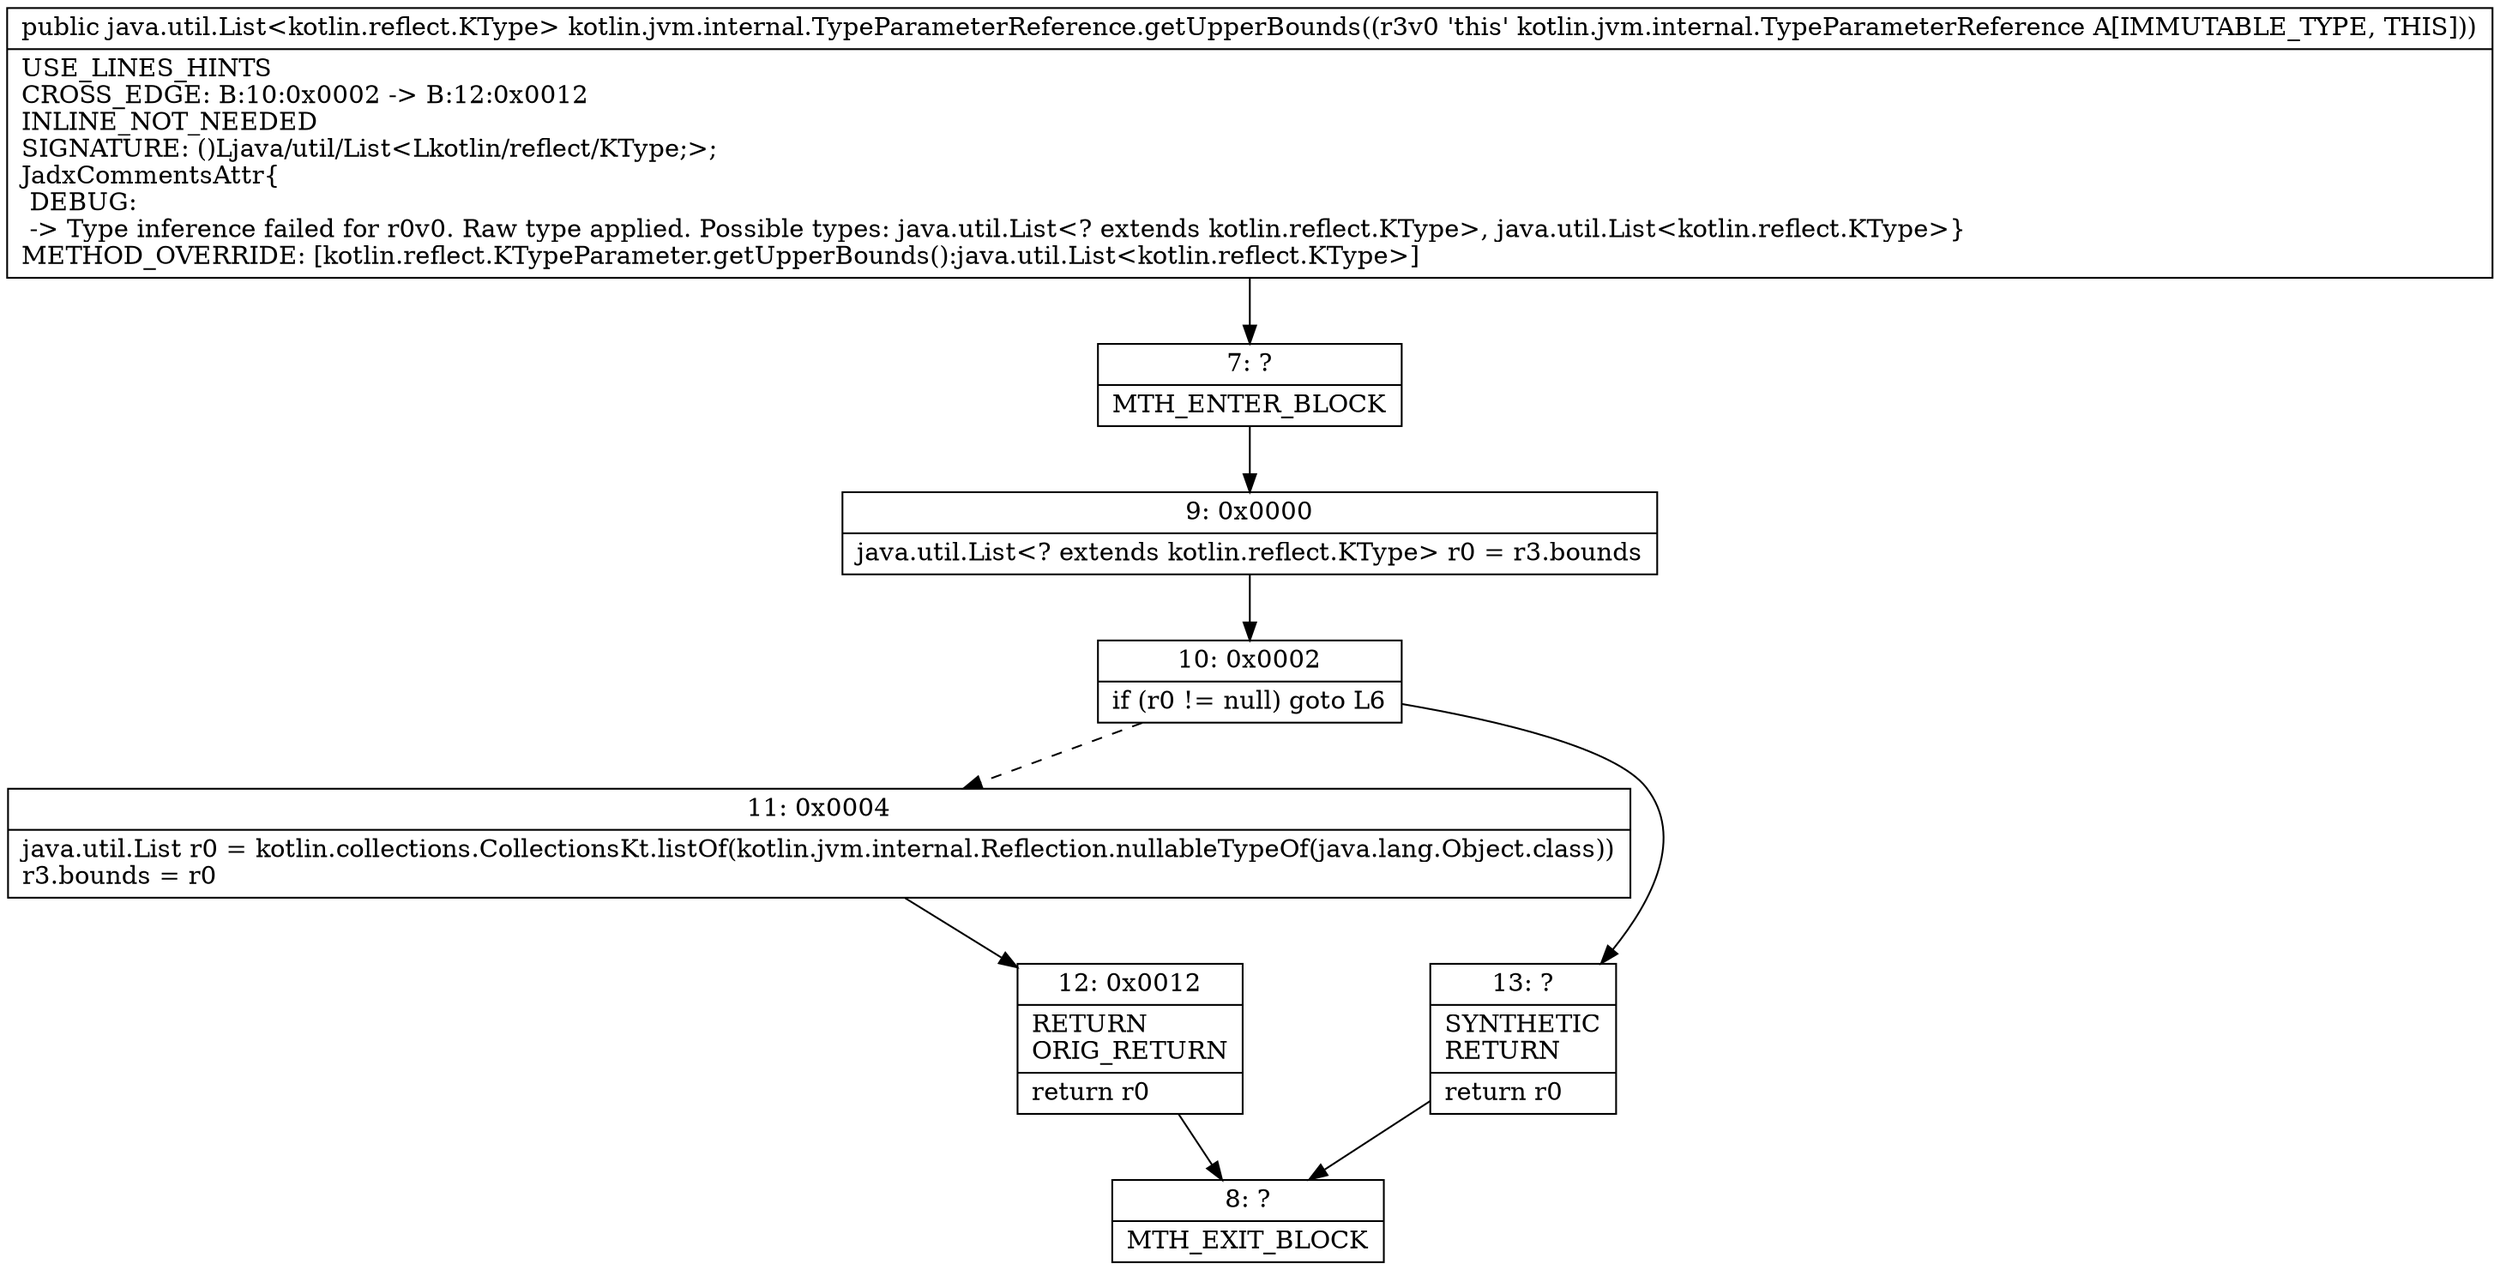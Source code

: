digraph "CFG forkotlin.jvm.internal.TypeParameterReference.getUpperBounds()Ljava\/util\/List;" {
Node_7 [shape=record,label="{7\:\ ?|MTH_ENTER_BLOCK\l}"];
Node_9 [shape=record,label="{9\:\ 0x0000|java.util.List\<? extends kotlin.reflect.KType\> r0 = r3.bounds\l}"];
Node_10 [shape=record,label="{10\:\ 0x0002|if (r0 != null) goto L6\l}"];
Node_11 [shape=record,label="{11\:\ 0x0004|java.util.List r0 = kotlin.collections.CollectionsKt.listOf(kotlin.jvm.internal.Reflection.nullableTypeOf(java.lang.Object.class))\lr3.bounds = r0\l}"];
Node_12 [shape=record,label="{12\:\ 0x0012|RETURN\lORIG_RETURN\l|return r0\l}"];
Node_8 [shape=record,label="{8\:\ ?|MTH_EXIT_BLOCK\l}"];
Node_13 [shape=record,label="{13\:\ ?|SYNTHETIC\lRETURN\l|return r0\l}"];
MethodNode[shape=record,label="{public java.util.List\<kotlin.reflect.KType\> kotlin.jvm.internal.TypeParameterReference.getUpperBounds((r3v0 'this' kotlin.jvm.internal.TypeParameterReference A[IMMUTABLE_TYPE, THIS]))  | USE_LINES_HINTS\lCROSS_EDGE: B:10:0x0002 \-\> B:12:0x0012\lINLINE_NOT_NEEDED\lSIGNATURE: ()Ljava\/util\/List\<Lkotlin\/reflect\/KType;\>;\lJadxCommentsAttr\{\l DEBUG: \l \-\> Type inference failed for r0v0. Raw type applied. Possible types: java.util.List\<? extends kotlin.reflect.KType\>, java.util.List\<kotlin.reflect.KType\>\}\lMETHOD_OVERRIDE: [kotlin.reflect.KTypeParameter.getUpperBounds():java.util.List\<kotlin.reflect.KType\>]\l}"];
MethodNode -> Node_7;Node_7 -> Node_9;
Node_9 -> Node_10;
Node_10 -> Node_11[style=dashed];
Node_10 -> Node_13;
Node_11 -> Node_12;
Node_12 -> Node_8;
Node_13 -> Node_8;
}

